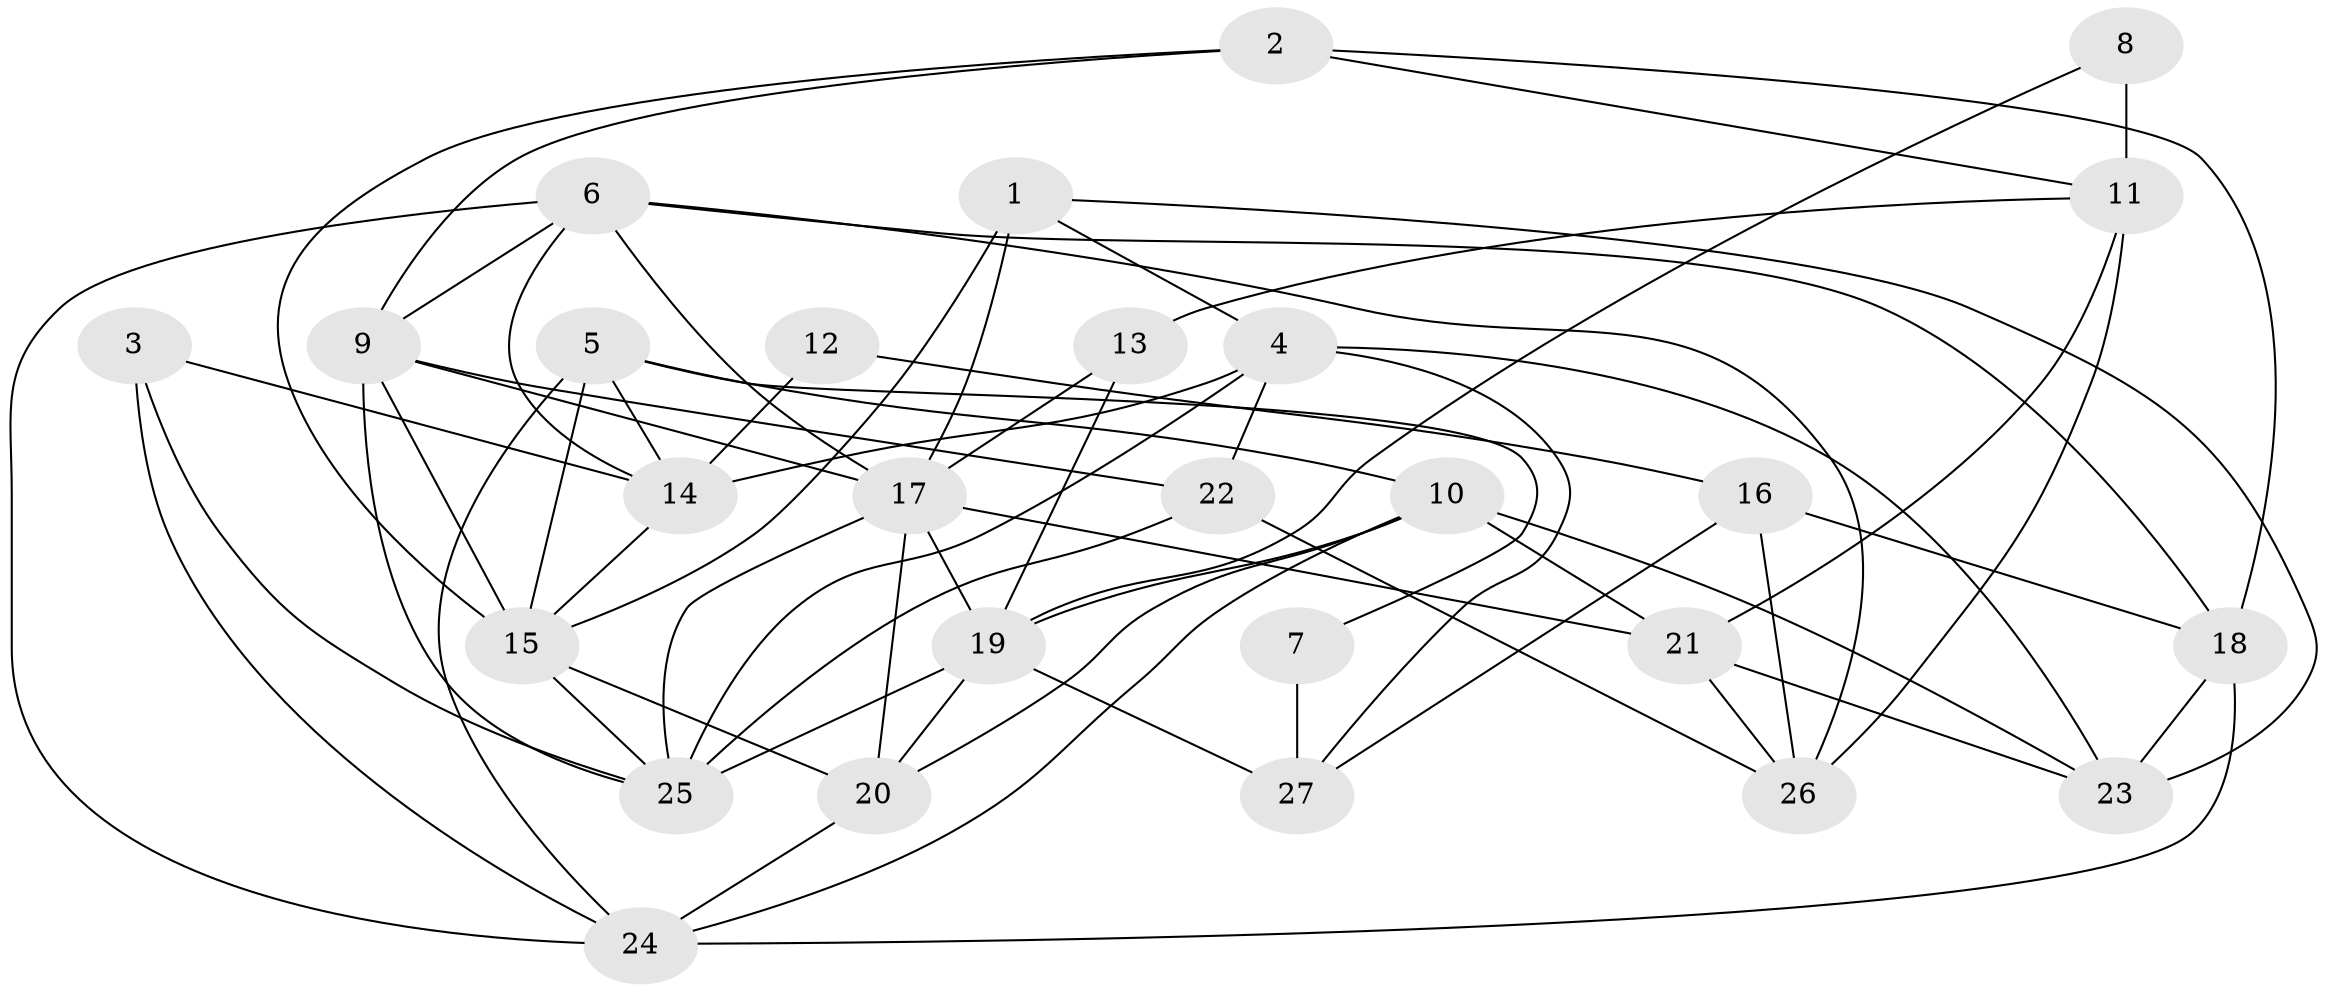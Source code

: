 // original degree distribution, {4: 0.3148148148148148, 2: 0.14814814814814814, 3: 0.25925925925925924, 7: 0.05555555555555555, 6: 0.16666666666666666, 5: 0.05555555555555555}
// Generated by graph-tools (version 1.1) at 2025/02/03/09/25 03:02:10]
// undirected, 27 vertices, 66 edges
graph export_dot {
graph [start="1"]
  node [color=gray90,style=filled];
  1;
  2;
  3;
  4;
  5;
  6;
  7;
  8;
  9;
  10;
  11;
  12;
  13;
  14;
  15;
  16;
  17;
  18;
  19;
  20;
  21;
  22;
  23;
  24;
  25;
  26;
  27;
  1 -- 4 [weight=1.0];
  1 -- 15 [weight=1.0];
  1 -- 17 [weight=2.0];
  1 -- 23 [weight=1.0];
  2 -- 9 [weight=1.0];
  2 -- 11 [weight=1.0];
  2 -- 15 [weight=1.0];
  2 -- 18 [weight=1.0];
  3 -- 14 [weight=2.0];
  3 -- 24 [weight=1.0];
  3 -- 25 [weight=1.0];
  4 -- 14 [weight=1.0];
  4 -- 22 [weight=1.0];
  4 -- 23 [weight=1.0];
  4 -- 25 [weight=1.0];
  4 -- 27 [weight=1.0];
  5 -- 7 [weight=1.0];
  5 -- 10 [weight=1.0];
  5 -- 14 [weight=1.0];
  5 -- 15 [weight=1.0];
  5 -- 24 [weight=1.0];
  6 -- 9 [weight=1.0];
  6 -- 14 [weight=1.0];
  6 -- 17 [weight=1.0];
  6 -- 18 [weight=1.0];
  6 -- 24 [weight=1.0];
  6 -- 26 [weight=1.0];
  7 -- 27 [weight=1.0];
  8 -- 11 [weight=2.0];
  8 -- 19 [weight=1.0];
  9 -- 15 [weight=1.0];
  9 -- 17 [weight=1.0];
  9 -- 22 [weight=1.0];
  9 -- 25 [weight=1.0];
  10 -- 19 [weight=1.0];
  10 -- 20 [weight=1.0];
  10 -- 21 [weight=1.0];
  10 -- 23 [weight=1.0];
  10 -- 24 [weight=1.0];
  11 -- 13 [weight=1.0];
  11 -- 21 [weight=1.0];
  11 -- 26 [weight=1.0];
  12 -- 14 [weight=2.0];
  12 -- 16 [weight=2.0];
  13 -- 17 [weight=2.0];
  13 -- 19 [weight=1.0];
  14 -- 15 [weight=1.0];
  15 -- 20 [weight=1.0];
  15 -- 25 [weight=1.0];
  16 -- 18 [weight=1.0];
  16 -- 26 [weight=1.0];
  16 -- 27 [weight=1.0];
  17 -- 19 [weight=2.0];
  17 -- 20 [weight=1.0];
  17 -- 21 [weight=1.0];
  17 -- 25 [weight=1.0];
  18 -- 23 [weight=2.0];
  18 -- 24 [weight=1.0];
  19 -- 20 [weight=1.0];
  19 -- 25 [weight=2.0];
  19 -- 27 [weight=2.0];
  20 -- 24 [weight=1.0];
  21 -- 23 [weight=1.0];
  21 -- 26 [weight=1.0];
  22 -- 25 [weight=1.0];
  22 -- 26 [weight=1.0];
}
